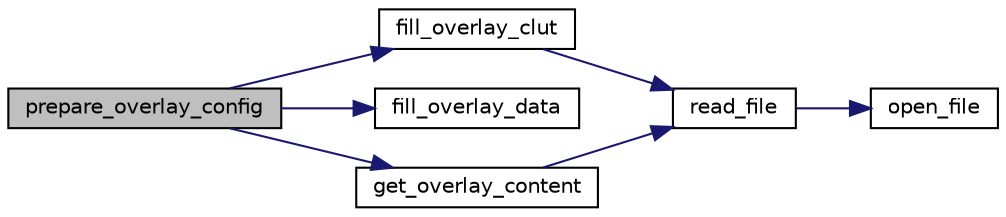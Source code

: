digraph "prepare_overlay_config"
{
 // INTERACTIVE_SVG=YES
 // LATEX_PDF_SIZE
  bgcolor="transparent";
  edge [fontname="Helvetica",fontsize="10",labelfontname="Helvetica",labelfontsize="10"];
  node [fontname="Helvetica",fontsize="10",shape=record];
  rankdir="LR";
  Node1 [label="prepare_overlay_config",height=0.2,width=0.4,color="black", fillcolor="grey75", style="filled", fontcolor="black",tooltip=" "];
  Node1 -> Node2 [color="midnightblue",fontsize="10",style="solid",fontname="Helvetica"];
  Node2 [label="fill_overlay_clut",height=0.2,width=0.4,color="black",URL="$d9/dd6/overlay__cfg_8c.html#a48f19bf3423bc42db0bd696e235e3ed9",tooltip=" "];
  Node2 -> Node3 [color="midnightblue",fontsize="10",style="solid",fontname="Helvetica"];
  Node3 [label="read_file",height=0.2,width=0.4,color="black",URL="$d9/dd6/overlay__cfg_8c.html#a9ba613e7f7d8c10786b32e2d6e97d5db",tooltip=" "];
  Node3 -> Node4 [color="midnightblue",fontsize="10",style="solid",fontname="Helvetica"];
  Node4 [label="open_file",height=0.2,width=0.4,color="black",URL="$d9/dd6/overlay__cfg_8c.html#acddde9d5800c5ef64de160b4c5b23e28",tooltip=" "];
  Node1 -> Node5 [color="midnightblue",fontsize="10",style="solid",fontname="Helvetica"];
  Node5 [label="fill_overlay_data",height=0.2,width=0.4,color="black",URL="$d9/dd6/overlay__cfg_8c.html#ad7ffa8f6d722a95011cfa8ab75d9ea55",tooltip=" "];
  Node1 -> Node6 [color="midnightblue",fontsize="10",style="solid",fontname="Helvetica"];
  Node6 [label="get_overlay_content",height=0.2,width=0.4,color="black",URL="$d9/dd6/overlay__cfg_8c.html#aea8666ab5888408d95df696529677e49",tooltip=" "];
  Node6 -> Node3 [color="midnightblue",fontsize="10",style="solid",fontname="Helvetica"];
}
